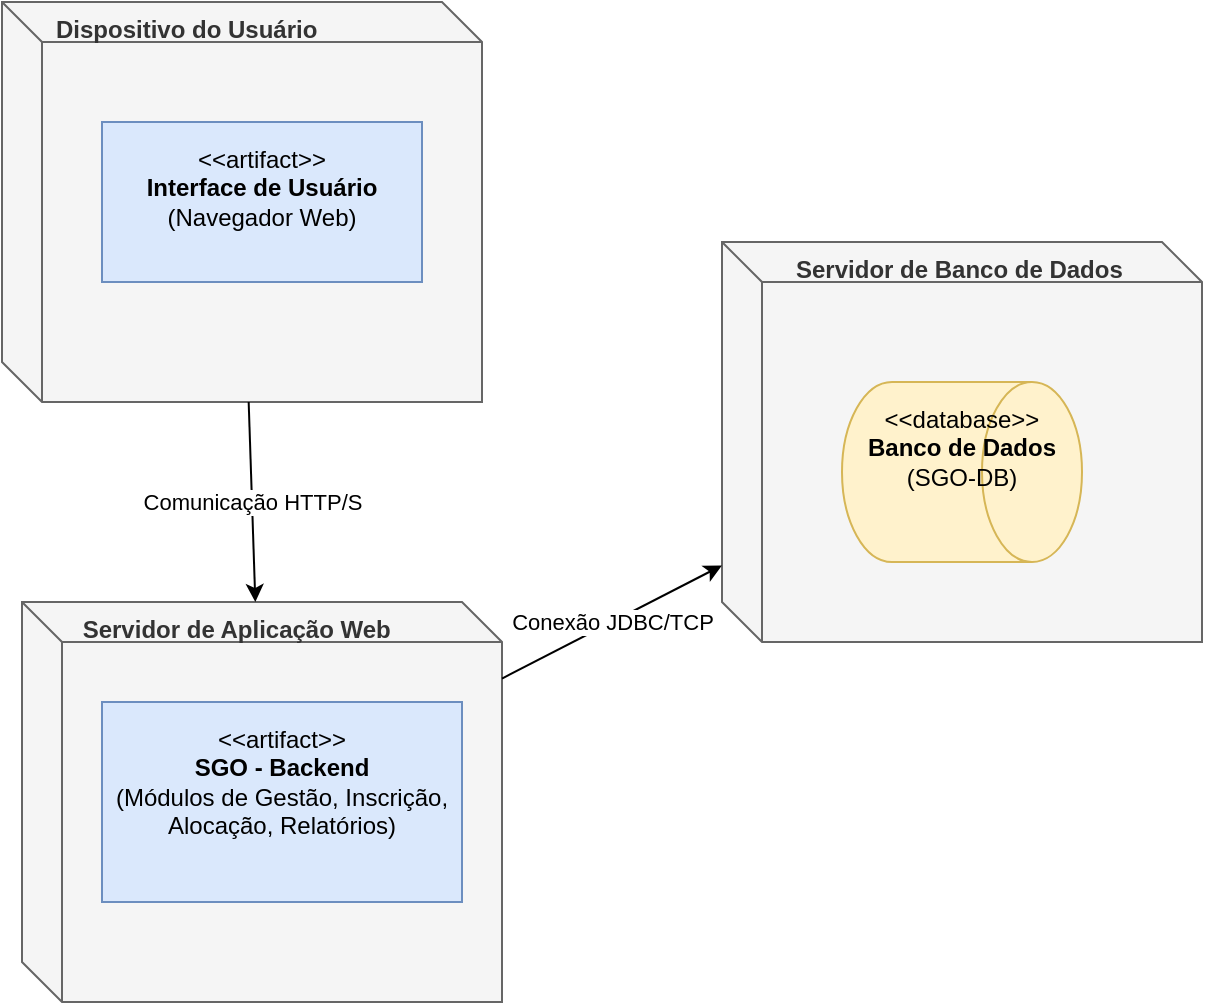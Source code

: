 <?xml version="1.0" encoding="UTF-8"?>
<mxfile version="28.2.7">
  <diagram name="Página-1" id="atXci0JsdD9UoHDuVCLJ">
    <mxGraphModel dx="976" dy="575" grid="1" gridSize="10" guides="1" tooltips="1" connect="1" arrows="1" fold="1" page="1" pageScale="1" pageWidth="827" pageHeight="1169" math="0" shadow="0">
      <root>
        <mxCell id="0" />
        <mxCell id="1" parent="0" />
        <mxCell id="2" value="&amp;nbsp; &amp;nbsp; &amp;nbsp; Dispositivo do Usuário" style="shape=cube;whiteSpace=wrap;html=1;fontStyle=1;verticalAlign=top;align=left;spacingLeft=5;container=1;collapsible=0;fillColor=#F5F5F5;strokeColor=#666666;fontColor=#333333;" vertex="1" parent="1">
          <mxGeometry x="80" y="160" width="240" height="200" as="geometry" />
        </mxCell>
        <mxCell id="3" value="&amp;lt;&amp;lt;artifact&amp;gt;&amp;gt;&lt;br&gt;&lt;b&gt;Interface de Usuário&lt;/b&gt;&lt;br&gt;(Navegador Web)" style="shape=artifact;whiteSpace=wrap;html=1;verticalAlign=top;align=center;spacingTop=5;fillColor=#DAE8FC;strokeColor=#6C8EBF;" vertex="1" parent="2">
          <mxGeometry x="50" y="60" width="160" height="80" as="geometry" />
        </mxCell>
        <mxCell id="4" value="&amp;nbsp; &amp;nbsp; &amp;nbsp; &amp;nbsp;Servidor de Aplicação Web" style="shape=cube;whiteSpace=wrap;html=1;fontStyle=1;verticalAlign=top;align=left;spacingLeft=5;container=1;collapsible=0;fillColor=#F5F5F5;strokeColor=#666666;fontColor=#333333;" vertex="1" parent="1">
          <mxGeometry x="90" y="460" width="240" height="200" as="geometry" />
        </mxCell>
        <mxCell id="5" value="&amp;lt;&amp;lt;artifact&amp;gt;&amp;gt;&lt;br&gt;&lt;b&gt;SGO - Backend&lt;/b&gt;&lt;br&gt;(Módulos de Gestão, Inscrição, Alocação, Relatórios)" style="shape=artifact;whiteSpace=wrap;html=1;verticalAlign=top;align=center;spacingTop=5;fillColor=#DAE8FC;strokeColor=#6C8EBF;" vertex="1" parent="4">
          <mxGeometry x="40" y="50" width="180" height="100" as="geometry" />
        </mxCell>
        <mxCell id="6" value="&amp;nbsp; &amp;nbsp; &amp;nbsp; &amp;nbsp; &amp;nbsp;Servidor de Banco de Dados" style="shape=cube;whiteSpace=wrap;html=1;fontStyle=1;verticalAlign=top;align=left;spacingLeft=5;container=1;collapsible=0;fillColor=#F5F5F5;strokeColor=#666666;fontColor=#333333;" vertex="1" parent="1">
          <mxGeometry x="440" y="280" width="240" height="200" as="geometry" />
        </mxCell>
        <mxCell id="7" value="&amp;lt;&amp;lt;database&amp;gt;&amp;gt;&lt;br&gt;&lt;b&gt;Banco de Dados&lt;/b&gt;&lt;br&gt;(SGO-DB)" style="shape=cylinder3;size=25;direction=south;align=center;spacingTop=5;verticalAlign=top;fontStyle=0;html=1;whiteSpace=wrap;fillColor=#FFF2CC;strokeColor=#D6B656;" vertex="1" parent="6">
          <mxGeometry x="60" y="70" width="120" height="90" as="geometry" />
        </mxCell>
        <mxCell id="8" value="Comunicação HTTP/S" style="endArrow=classic;html=1;rounded=0;" edge="1" parent="1" source="2" target="4">
          <mxGeometry width="50" height="50" relative="1" as="geometry">
            <mxPoint x="350" y="260" as="sourcePoint" />
            <mxPoint x="410" y="260" as="targetPoint" />
            <mxPoint as="offset" />
          </mxGeometry>
        </mxCell>
        <mxCell id="9" value="Conexão JDBC/TCP" style="endArrow=classic;html=1;rounded=0;" edge="1" parent="1" source="4" target="6">
          <mxGeometry width="50" height="50" relative="1" as="geometry">
            <mxPoint x="710" y="260" as="sourcePoint" />
            <mxPoint x="770" y="260" as="targetPoint" />
          </mxGeometry>
        </mxCell>
      </root>
    </mxGraphModel>
  </diagram>
</mxfile>
